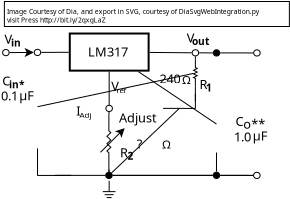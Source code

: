 <?xml version="1.0" encoding="UTF-8"?>
<dia:diagram xmlns:dia="http://www.lysator.liu.se/~alla/dia/">
  <dia:layer name="Schema" visible="true" active="true">
    <dia:object type="Standard - Ellipse" version="0" id="O0">
      <dia:attribute name="obj_pos">
        <dia:point val="21.139,5.285"/>
      </dia:attribute>
      <dia:attribute name="obj_bb">
        <dia:rectangle val="21.114,5.26;21.489,5.623"/>
      </dia:attribute>
      <dia:attribute name="elem_corner">
        <dia:point val="21.139,5.285"/>
      </dia:attribute>
      <dia:attribute name="elem_width">
        <dia:real val="0.325"/>
      </dia:attribute>
      <dia:attribute name="elem_height">
        <dia:real val="0.312"/>
      </dia:attribute>
      <dia:attribute name="border_width">
        <dia:real val="0.05"/>
      </dia:attribute>
    </dia:object>
    <dia:object type="Standard - Ellipse" version="0" id="O1">
      <dia:attribute name="obj_pos">
        <dia:point val="22.197,5.288"/>
      </dia:attribute>
      <dia:attribute name="obj_bb">
        <dia:rectangle val="22.172,5.263;22.543,5.628"/>
      </dia:attribute>
      <dia:attribute name="elem_corner">
        <dia:point val="22.197,5.288"/>
      </dia:attribute>
      <dia:attribute name="elem_width">
        <dia:real val="0.321"/>
      </dia:attribute>
      <dia:attribute name="elem_height">
        <dia:real val="0.315"/>
      </dia:attribute>
      <dia:attribute name="border_width">
        <dia:real val="0.05"/>
      </dia:attribute>
      <dia:attribute name="inner_color">
        <dia:color val="#000000"/>
      </dia:attribute>
    </dia:object>
    <dia:object type="Standard - Ellipse" version="0" id="O2">
      <dia:attribute name="obj_pos">
        <dia:point val="24.215,5.291"/>
      </dia:attribute>
      <dia:attribute name="obj_bb">
        <dia:rectangle val="24.19,5.266;24.565,5.628"/>
      </dia:attribute>
      <dia:attribute name="elem_corner">
        <dia:point val="24.215,5.291"/>
      </dia:attribute>
      <dia:attribute name="elem_width">
        <dia:real val="0.325"/>
      </dia:attribute>
      <dia:attribute name="elem_height">
        <dia:real val="0.312"/>
      </dia:attribute>
      <dia:attribute name="border_width">
        <dia:real val="0.05"/>
      </dia:attribute>
    </dia:object>
    <dia:object type="Standard - Line" version="0" id="O3">
      <dia:attribute name="obj_pos">
        <dia:point val="19.012,5.422"/>
      </dia:attribute>
      <dia:attribute name="obj_bb">
        <dia:rectangle val="18.987,5.396;21.139,5.465"/>
      </dia:attribute>
      <dia:attribute name="conn_endpoints">
        <dia:point val="19.012,5.422"/>
        <dia:point val="21.113,5.44"/>
      </dia:attribute>
      <dia:attribute name="numcp">
        <dia:int val="1"/>
      </dia:attribute>
      <dia:attribute name="line_width">
        <dia:real val="0.05"/>
      </dia:attribute>
      <dia:connections>
        <dia:connection handle="0" to="O69" connection="8"/>
        <dia:connection handle="1" to="O0" connection="8"/>
      </dia:connections>
    </dia:object>
    <dia:object type="Standard - Line" version="0" id="O4">
      <dia:attribute name="obj_pos">
        <dia:point val="21.488,5.442"/>
      </dia:attribute>
      <dia:attribute name="obj_bb">
        <dia:rectangle val="21.463,5.417;22.199,5.47"/>
      </dia:attribute>
      <dia:attribute name="conn_endpoints">
        <dia:point val="21.488,5.442"/>
        <dia:point val="22.174,5.445"/>
      </dia:attribute>
      <dia:attribute name="numcp">
        <dia:int val="1"/>
      </dia:attribute>
      <dia:attribute name="line_width">
        <dia:real val="0.05"/>
      </dia:attribute>
      <dia:connections>
        <dia:connection handle="0" to="O0" connection="8"/>
        <dia:connection handle="1" to="O1" connection="8"/>
      </dia:connections>
    </dia:object>
    <dia:object type="Standard - Line" version="0" id="O5">
      <dia:attribute name="obj_pos">
        <dia:point val="22.543,5.446"/>
      </dia:attribute>
      <dia:attribute name="obj_bb">
        <dia:rectangle val="22.518,5.421;24.215,5.472"/>
      </dia:attribute>
      <dia:attribute name="conn_endpoints">
        <dia:point val="22.543,5.446"/>
        <dia:point val="24.189,5.447"/>
      </dia:attribute>
      <dia:attribute name="numcp">
        <dia:int val="1"/>
      </dia:attribute>
      <dia:attribute name="line_width">
        <dia:real val="0.05"/>
      </dia:attribute>
      <dia:connections>
        <dia:connection handle="0" to="O1" connection="8"/>
        <dia:connection handle="1" to="O2" connection="8"/>
      </dia:connections>
    </dia:object>
    <dia:object type="Circuit - Vertical Resistor" version="1" id="O6">
      <dia:attribute name="obj_pos">
        <dia:point val="21.209,5.772"/>
      </dia:attribute>
      <dia:attribute name="obj_bb">
        <dia:rectangle val="21.152,5.772;21.447,7.127"/>
      </dia:attribute>
      <dia:attribute name="meta">
        <dia:composite type="dict"/>
      </dia:attribute>
      <dia:attribute name="elem_corner">
        <dia:point val="21.209,5.772"/>
      </dia:attribute>
      <dia:attribute name="elem_width">
        <dia:real val="0.182"/>
      </dia:attribute>
      <dia:attribute name="elem_height">
        <dia:real val="1.354"/>
      </dia:attribute>
      <dia:attribute name="line_width">
        <dia:real val="0.05"/>
      </dia:attribute>
      <dia:attribute name="line_colour">
        <dia:color val="#000000"/>
      </dia:attribute>
      <dia:attribute name="fill_colour">
        <dia:color val="#ffffff"/>
      </dia:attribute>
      <dia:attribute name="show_background">
        <dia:boolean val="true"/>
      </dia:attribute>
      <dia:attribute name="line_style">
        <dia:enum val="0"/>
        <dia:real val="1"/>
      </dia:attribute>
      <dia:attribute name="flip_horizontal">
        <dia:boolean val="true"/>
      </dia:attribute>
      <dia:attribute name="flip_vertical">
        <dia:boolean val="false"/>
      </dia:attribute>
      <dia:attribute name="subscale">
        <dia:real val="1"/>
      </dia:attribute>
    </dia:object>
    <dia:object type="Standard - Line" version="0" id="O7">
      <dia:attribute name="obj_pos">
        <dia:point val="21.301,5.772"/>
      </dia:attribute>
      <dia:attribute name="obj_bb">
        <dia:rectangle val="21.276,5.598;21.326,5.797"/>
      </dia:attribute>
      <dia:attribute name="conn_endpoints">
        <dia:point val="21.301,5.772"/>
        <dia:point val="21.301,5.623"/>
      </dia:attribute>
      <dia:attribute name="numcp">
        <dia:int val="1"/>
      </dia:attribute>
      <dia:attribute name="line_width">
        <dia:real val="0.05"/>
      </dia:attribute>
      <dia:connections>
        <dia:connection handle="0" to="O6" connection="2"/>
        <dia:connection handle="1" to="O0" connection="8"/>
      </dia:connections>
    </dia:object>
    <dia:object type="Standard - Ellipse" version="0" id="O8">
      <dia:attribute name="obj_pos">
        <dia:point val="16.826,8.065"/>
      </dia:attribute>
      <dia:attribute name="obj_bb">
        <dia:rectangle val="16.801,8.04;17.176,8.402"/>
      </dia:attribute>
      <dia:attribute name="elem_corner">
        <dia:point val="16.826,8.065"/>
      </dia:attribute>
      <dia:attribute name="elem_width">
        <dia:real val="0.325"/>
      </dia:attribute>
      <dia:attribute name="elem_height">
        <dia:real val="0.312"/>
      </dia:attribute>
      <dia:attribute name="border_width">
        <dia:real val="0.05"/>
      </dia:attribute>
    </dia:object>
    <dia:object type="Standard - Ellipse" version="0" id="O9">
      <dia:attribute name="obj_pos">
        <dia:point val="13.242,5.265"/>
      </dia:attribute>
      <dia:attribute name="obj_bb">
        <dia:rectangle val="13.217,5.24;13.592,5.602"/>
      </dia:attribute>
      <dia:attribute name="elem_corner">
        <dia:point val="13.242,5.265"/>
      </dia:attribute>
      <dia:attribute name="elem_width">
        <dia:real val="0.325"/>
      </dia:attribute>
      <dia:attribute name="elem_height">
        <dia:real val="0.312"/>
      </dia:attribute>
      <dia:attribute name="border_width">
        <dia:real val="0.05"/>
      </dia:attribute>
    </dia:object>
    <dia:object type="Standard - Ellipse" version="0" id="O10">
      <dia:attribute name="obj_pos">
        <dia:point val="11.661,5.274"/>
      </dia:attribute>
      <dia:attribute name="obj_bb">
        <dia:rectangle val="11.636,5.249;12.011,5.611"/>
      </dia:attribute>
      <dia:attribute name="elem_corner">
        <dia:point val="11.661,5.274"/>
      </dia:attribute>
      <dia:attribute name="elem_width">
        <dia:real val="0.325"/>
      </dia:attribute>
      <dia:attribute name="elem_height">
        <dia:real val="0.312"/>
      </dia:attribute>
      <dia:attribute name="border_width">
        <dia:real val="0.05"/>
      </dia:attribute>
    </dia:object>
    <dia:object type="Circuit2 - Vertical Polarized Capacitor" version="1" id="O11">
      <dia:attribute name="obj_pos">
        <dia:point val="12.983,6.71"/>
      </dia:attribute>
      <dia:attribute name="obj_bb">
        <dia:rectangle val="12.96,6.71;14.045,8.135"/>
      </dia:attribute>
      <dia:attribute name="meta">
        <dia:composite type="dict"/>
      </dia:attribute>
      <dia:attribute name="elem_corner">
        <dia:point val="12.983,6.71"/>
      </dia:attribute>
      <dia:attribute name="elem_width">
        <dia:real val="1.062"/>
      </dia:attribute>
      <dia:attribute name="elem_height">
        <dia:real val="1.425"/>
      </dia:attribute>
      <dia:attribute name="line_width">
        <dia:real val="0.05"/>
      </dia:attribute>
      <dia:attribute name="line_colour">
        <dia:color val="#000000"/>
      </dia:attribute>
      <dia:attribute name="fill_colour">
        <dia:color val="#ffffff"/>
      </dia:attribute>
      <dia:attribute name="show_background">
        <dia:boolean val="true"/>
      </dia:attribute>
      <dia:attribute name="line_style">
        <dia:enum val="0"/>
        <dia:real val="1"/>
      </dia:attribute>
      <dia:attribute name="flip_horizontal">
        <dia:boolean val="false"/>
      </dia:attribute>
      <dia:attribute name="flip_vertical">
        <dia:boolean val="false"/>
      </dia:attribute>
      <dia:attribute name="subscale">
        <dia:real val="1"/>
      </dia:attribute>
    </dia:object>
    <dia:object type="Standard - Ellipse" version="0" id="O12">
      <dia:attribute name="obj_pos">
        <dia:point val="22.194,11.409"/>
      </dia:attribute>
      <dia:attribute name="obj_bb">
        <dia:rectangle val="22.169,11.384;22.54,11.749"/>
      </dia:attribute>
      <dia:attribute name="elem_corner">
        <dia:point val="22.194,11.409"/>
      </dia:attribute>
      <dia:attribute name="elem_width">
        <dia:real val="0.321"/>
      </dia:attribute>
      <dia:attribute name="elem_height">
        <dia:real val="0.315"/>
      </dia:attribute>
      <dia:attribute name="border_width">
        <dia:real val="0.05"/>
      </dia:attribute>
      <dia:attribute name="inner_color">
        <dia:color val="#000000"/>
      </dia:attribute>
    </dia:object>
    <dia:object type="Standard - Ellipse" version="0" id="O13">
      <dia:attribute name="obj_pos">
        <dia:point val="24.211,11.415"/>
      </dia:attribute>
      <dia:attribute name="obj_bb">
        <dia:rectangle val="24.186,11.39;24.561,11.752"/>
      </dia:attribute>
      <dia:attribute name="elem_corner">
        <dia:point val="24.211,11.415"/>
      </dia:attribute>
      <dia:attribute name="elem_width">
        <dia:real val="0.325"/>
      </dia:attribute>
      <dia:attribute name="elem_height">
        <dia:real val="0.312"/>
      </dia:attribute>
      <dia:attribute name="border_width">
        <dia:real val="0.05"/>
      </dia:attribute>
    </dia:object>
    <dia:object type="Standard - Ellipse" version="0" id="O14">
      <dia:attribute name="obj_pos">
        <dia:point val="16.818,11.412"/>
      </dia:attribute>
      <dia:attribute name="obj_bb">
        <dia:rectangle val="16.793,11.387;17.164,11.752"/>
      </dia:attribute>
      <dia:attribute name="elem_corner">
        <dia:point val="16.818,11.412"/>
      </dia:attribute>
      <dia:attribute name="elem_width">
        <dia:real val="0.321"/>
      </dia:attribute>
      <dia:attribute name="elem_height">
        <dia:real val="0.315"/>
      </dia:attribute>
      <dia:attribute name="border_width">
        <dia:real val="0.05"/>
      </dia:attribute>
      <dia:attribute name="inner_color">
        <dia:color val="#000000"/>
      </dia:attribute>
    </dia:object>
    <dia:group>
      <dia:object type="Circuit - Vertical Resistor" version="1" id="O15">
        <dia:attribute name="obj_pos">
          <dia:point val="16.878,8.517"/>
        </dia:attribute>
        <dia:attribute name="obj_bb">
          <dia:rectangle val="16.842,8.517;17.108,11.267"/>
        </dia:attribute>
        <dia:attribute name="meta">
          <dia:composite type="dict"/>
        </dia:attribute>
        <dia:attribute name="elem_corner">
          <dia:point val="16.878,8.517"/>
        </dia:attribute>
        <dia:attribute name="elem_width">
          <dia:real val="0.193"/>
        </dia:attribute>
        <dia:attribute name="elem_height">
          <dia:real val="2.75"/>
        </dia:attribute>
        <dia:attribute name="line_width">
          <dia:real val="0.05"/>
        </dia:attribute>
        <dia:attribute name="line_colour">
          <dia:color val="#000000"/>
        </dia:attribute>
        <dia:attribute name="fill_colour">
          <dia:color val="#ffffff"/>
        </dia:attribute>
        <dia:attribute name="show_background">
          <dia:boolean val="true"/>
        </dia:attribute>
        <dia:attribute name="line_style">
          <dia:enum val="0"/>
          <dia:real val="1"/>
        </dia:attribute>
        <dia:attribute name="flip_horizontal">
          <dia:boolean val="true"/>
        </dia:attribute>
        <dia:attribute name="flip_vertical">
          <dia:boolean val="false"/>
        </dia:attribute>
        <dia:attribute name="subscale">
          <dia:real val="1"/>
        </dia:attribute>
      </dia:object>
      <dia:object type="Standard - Line" version="0" id="O16">
        <dia:attribute name="obj_pos">
          <dia:point val="16.554,10.416"/>
        </dia:attribute>
        <dia:attribute name="obj_bb">
          <dia:rectangle val="16.518,9.166;17.804,10.452"/>
        </dia:attribute>
        <dia:attribute name="conn_endpoints">
          <dia:point val="16.554,10.416"/>
          <dia:point val="17.765,9.206"/>
        </dia:attribute>
        <dia:attribute name="numcp">
          <dia:int val="1"/>
        </dia:attribute>
        <dia:attribute name="line_width">
          <dia:real val="0.05"/>
        </dia:attribute>
        <dia:attribute name="end_arrow">
          <dia:enum val="22"/>
        </dia:attribute>
        <dia:attribute name="end_arrow_length">
          <dia:real val="0.35"/>
        </dia:attribute>
        <dia:attribute name="end_arrow_width">
          <dia:real val="0.35"/>
        </dia:attribute>
      </dia:object>
    </dia:group>
    <dia:object type="Standard - Line" version="0" id="O17">
      <dia:attribute name="obj_pos">
        <dia:point val="16.989,8.377"/>
      </dia:attribute>
      <dia:attribute name="obj_bb">
        <dia:rectangle val="16.947,8.35;17.016,8.545"/>
      </dia:attribute>
      <dia:attribute name="conn_endpoints">
        <dia:point val="16.989,8.377"/>
        <dia:point val="16.974,8.517"/>
      </dia:attribute>
      <dia:attribute name="numcp">
        <dia:int val="1"/>
      </dia:attribute>
      <dia:attribute name="line_width">
        <dia:real val="0.05"/>
      </dia:attribute>
      <dia:connections>
        <dia:connection handle="0" to="O8" connection="6"/>
        <dia:connection handle="1" to="O15" connection="0"/>
      </dia:connections>
    </dia:object>
    <dia:object type="Standard - Line" version="0" id="O18">
      <dia:attribute name="obj_pos">
        <dia:point val="16.99,6.381"/>
      </dia:attribute>
      <dia:attribute name="obj_bb">
        <dia:rectangle val="16.964,6.356;17.015,8.09"/>
      </dia:attribute>
      <dia:attribute name="conn_endpoints">
        <dia:point val="16.99,6.381"/>
        <dia:point val="16.989,8.065"/>
      </dia:attribute>
      <dia:attribute name="numcp">
        <dia:int val="1"/>
      </dia:attribute>
      <dia:attribute name="line_width">
        <dia:real val="0.05"/>
      </dia:attribute>
      <dia:connections>
        <dia:connection handle="0" to="O69" connection="8"/>
        <dia:connection handle="1" to="O8" connection="1"/>
      </dia:connections>
    </dia:object>
    <dia:object type="Circuit2 - Vertical Polarized Capacitor" version="1" id="O19">
      <dia:attribute name="obj_pos">
        <dia:point val="21.932,9.002"/>
      </dia:attribute>
      <dia:attribute name="obj_bb">
        <dia:rectangle val="21.909,9.002;22.994,10.427"/>
      </dia:attribute>
      <dia:attribute name="meta">
        <dia:composite type="dict"/>
      </dia:attribute>
      <dia:attribute name="elem_corner">
        <dia:point val="21.932,9.002"/>
      </dia:attribute>
      <dia:attribute name="elem_width">
        <dia:real val="1.062"/>
      </dia:attribute>
      <dia:attribute name="elem_height">
        <dia:real val="1.425"/>
      </dia:attribute>
      <dia:attribute name="line_width">
        <dia:real val="0.05"/>
      </dia:attribute>
      <dia:attribute name="line_colour">
        <dia:color val="#000000"/>
      </dia:attribute>
      <dia:attribute name="fill_colour">
        <dia:color val="#ffffff"/>
      </dia:attribute>
      <dia:attribute name="show_background">
        <dia:boolean val="true"/>
      </dia:attribute>
      <dia:attribute name="line_style">
        <dia:enum val="0"/>
        <dia:real val="1"/>
      </dia:attribute>
      <dia:attribute name="flip_horizontal">
        <dia:boolean val="false"/>
      </dia:attribute>
      <dia:attribute name="flip_vertical">
        <dia:boolean val="false"/>
      </dia:attribute>
      <dia:attribute name="subscale">
        <dia:real val="1"/>
      </dia:attribute>
    </dia:object>
    <dia:object type="Standard - Line" version="0" id="O20">
      <dia:attribute name="obj_pos">
        <dia:point val="22.357,5.621"/>
      </dia:attribute>
      <dia:attribute name="obj_bb">
        <dia:rectangle val="22.332,5.596;22.382,9.029"/>
      </dia:attribute>
      <dia:attribute name="conn_endpoints">
        <dia:point val="22.357,5.621"/>
        <dia:point val="22.357,9.004"/>
      </dia:attribute>
      <dia:attribute name="numcp">
        <dia:int val="1"/>
      </dia:attribute>
      <dia:attribute name="line_width">
        <dia:real val="0.05"/>
      </dia:attribute>
      <dia:connections>
        <dia:connection handle="0" to="O1" connection="8"/>
        <dia:connection handle="1" to="O19" connection="2"/>
      </dia:connections>
    </dia:object>
    <dia:object type="Standard - Line" version="0" id="O21">
      <dia:attribute name="obj_pos">
        <dia:point val="22.356,10.425"/>
      </dia:attribute>
      <dia:attribute name="obj_bb">
        <dia:rectangle val="22.33,10.4;22.381,11.41"/>
      </dia:attribute>
      <dia:attribute name="conn_endpoints">
        <dia:point val="22.356,10.425"/>
        <dia:point val="22.355,11.385"/>
      </dia:attribute>
      <dia:attribute name="numcp">
        <dia:int val="1"/>
      </dia:attribute>
      <dia:attribute name="line_width">
        <dia:real val="0.05"/>
      </dia:attribute>
      <dia:connections>
        <dia:connection handle="0" to="O19" connection="2"/>
        <dia:connection handle="1" to="O12" connection="8"/>
      </dia:connections>
    </dia:object>
    <dia:object type="Standard - Line" version="0" id="O22">
      <dia:attribute name="obj_pos">
        <dia:point val="24.185,11.57"/>
      </dia:attribute>
      <dia:attribute name="obj_bb">
        <dia:rectangle val="22.515,11.542;24.21,11.595"/>
      </dia:attribute>
      <dia:attribute name="conn_endpoints">
        <dia:point val="24.185,11.57"/>
        <dia:point val="22.541,11.567"/>
      </dia:attribute>
      <dia:attribute name="numcp">
        <dia:int val="1"/>
      </dia:attribute>
      <dia:attribute name="line_width">
        <dia:real val="0.05"/>
      </dia:attribute>
      <dia:connections>
        <dia:connection handle="0" to="O13" connection="8"/>
        <dia:connection handle="1" to="O12" connection="8"/>
      </dia:connections>
    </dia:object>
    <dia:object type="Standard - Line" version="0" id="O23">
      <dia:attribute name="obj_pos">
        <dia:point val="17.164,11.569"/>
      </dia:attribute>
      <dia:attribute name="obj_bb">
        <dia:rectangle val="17.139,11.542;22.195,11.594"/>
      </dia:attribute>
      <dia:attribute name="conn_endpoints">
        <dia:point val="17.164,11.569"/>
        <dia:point val="22.17,11.567"/>
      </dia:attribute>
      <dia:attribute name="numcp">
        <dia:int val="1"/>
      </dia:attribute>
      <dia:attribute name="line_width">
        <dia:real val="0.05"/>
      </dia:attribute>
      <dia:connections>
        <dia:connection handle="0" to="O14" connection="8"/>
        <dia:connection handle="1" to="O12" connection="8"/>
      </dia:connections>
    </dia:object>
    <dia:object type="Standard - Line" version="0" id="O24">
      <dia:attribute name="obj_pos">
        <dia:point val="13.405,5.577"/>
      </dia:attribute>
      <dia:attribute name="obj_bb">
        <dia:rectangle val="13.38,5.552;13.431,6.735"/>
      </dia:attribute>
      <dia:attribute name="conn_endpoints">
        <dia:point val="13.405,5.577"/>
        <dia:point val="13.406,6.71"/>
      </dia:attribute>
      <dia:attribute name="numcp">
        <dia:int val="1"/>
      </dia:attribute>
      <dia:attribute name="line_width">
        <dia:real val="0.05"/>
      </dia:attribute>
      <dia:connections>
        <dia:connection handle="0" to="O9" connection="6"/>
        <dia:connection handle="1" to="O11" connection="2"/>
      </dia:connections>
    </dia:object>
    <dia:object type="Standard - Line" version="0" id="O25">
      <dia:attribute name="obj_pos">
        <dia:point val="12.01,5.429"/>
      </dia:attribute>
      <dia:attribute name="obj_bb">
        <dia:rectangle val="11.985,5.397;13.243,5.454"/>
      </dia:attribute>
      <dia:attribute name="conn_endpoints">
        <dia:point val="12.01,5.429"/>
        <dia:point val="13.218,5.422"/>
      </dia:attribute>
      <dia:attribute name="numcp">
        <dia:int val="1"/>
      </dia:attribute>
      <dia:attribute name="line_width">
        <dia:real val="0.05"/>
      </dia:attribute>
      <dia:connections>
        <dia:connection handle="0" to="O10" connection="8"/>
        <dia:connection handle="1" to="O9" connection="8"/>
      </dia:connections>
    </dia:object>
    <dia:object type="Standard - Line" version="0" id="O26">
      <dia:attribute name="obj_pos">
        <dia:point val="13.592,5.42"/>
      </dia:attribute>
      <dia:attribute name="obj_bb">
        <dia:rectangle val="13.567,5.388;14.997,5.445"/>
      </dia:attribute>
      <dia:attribute name="conn_endpoints">
        <dia:point val="13.592,5.42"/>
        <dia:point val="14.972,5.414"/>
      </dia:attribute>
      <dia:attribute name="numcp">
        <dia:int val="1"/>
      </dia:attribute>
      <dia:attribute name="line_width">
        <dia:real val="0.05"/>
      </dia:attribute>
      <dia:connections>
        <dia:connection handle="0" to="O9" connection="8"/>
        <dia:connection handle="1" to="O69" connection="8"/>
      </dia:connections>
    </dia:object>
    <dia:object type="Standard - Line" version="0" id="O27">
      <dia:attribute name="obj_pos">
        <dia:point val="16.5,7.737"/>
      </dia:attribute>
      <dia:attribute name="obj_bb">
        <dia:rectangle val="16.267,7.712;16.729,9.384"/>
      </dia:attribute>
      <dia:attribute name="conn_endpoints">
        <dia:point val="16.5,7.737"/>
        <dia:point val="16.498,9.328"/>
      </dia:attribute>
      <dia:attribute name="numcp">
        <dia:int val="1"/>
      </dia:attribute>
      <dia:attribute name="line_width">
        <dia:real val="0.05"/>
      </dia:attribute>
      <dia:attribute name="end_arrow">
        <dia:enum val="22"/>
      </dia:attribute>
      <dia:attribute name="end_arrow_length">
        <dia:real val="0.35"/>
      </dia:attribute>
      <dia:attribute name="end_arrow_width">
        <dia:real val="0.35"/>
      </dia:attribute>
    </dia:object>
    <dia:object type="Standard - Text" version="1" id="O28">
      <dia:attribute name="obj_pos">
        <dia:point val="14.907,8.154"/>
      </dia:attribute>
      <dia:attribute name="obj_bb">
        <dia:rectangle val="14.907,7.559;14.907,8.307"/>
      </dia:attribute>
      <dia:attribute name="text">
        <dia:composite type="text">
          <dia:attribute name="string">
            <dia:string>##</dia:string>
          </dia:attribute>
          <dia:attribute name="font">
            <dia:font family="sans" style="0" name="Helvetica"/>
          </dia:attribute>
          <dia:attribute name="height">
            <dia:real val="0.8"/>
          </dia:attribute>
          <dia:attribute name="pos">
            <dia:point val="14.907,8.154"/>
          </dia:attribute>
          <dia:attribute name="color">
            <dia:color val="#000000"/>
          </dia:attribute>
          <dia:attribute name="alignment">
            <dia:enum val="0"/>
          </dia:attribute>
        </dia:composite>
      </dia:attribute>
      <dia:attribute name="valign">
        <dia:enum val="3"/>
      </dia:attribute>
    </dia:object>
    <dia:object type="Standard - Text" version="1" id="O29">
      <dia:attribute name="obj_pos">
        <dia:point val="17.475,8.925"/>
      </dia:attribute>
      <dia:attribute name="obj_bb">
        <dia:rectangle val="17.475,8.445;18.995,9.085"/>
      </dia:attribute>
      <dia:attribute name="text">
        <dia:composite type="text">
          <dia:attribute name="string">
            <dia:string>#Adjust#</dia:string>
          </dia:attribute>
          <dia:attribute name="font">
            <dia:font family="Gillius ADF Cd" style="0" name="Courier"/>
          </dia:attribute>
          <dia:attribute name="height">
            <dia:real val="0.797"/>
          </dia:attribute>
          <dia:attribute name="pos">
            <dia:point val="17.475,8.925"/>
          </dia:attribute>
          <dia:attribute name="color">
            <dia:color val="#000000"/>
          </dia:attribute>
          <dia:attribute name="alignment">
            <dia:enum val="0"/>
          </dia:attribute>
        </dia:composite>
      </dia:attribute>
      <dia:attribute name="valign">
        <dia:enum val="3"/>
      </dia:attribute>
    </dia:object>
    <dia:object type="Standard - Text" version="1" id="O30">
      <dia:attribute name="obj_pos">
        <dia:point val="17.55,11.986"/>
      </dia:attribute>
      <dia:attribute name="obj_bb">
        <dia:rectangle val="17.55,11.391;17.55,12.139"/>
      </dia:attribute>
      <dia:attribute name="text">
        <dia:composite type="text">
          <dia:attribute name="string">
            <dia:string>##</dia:string>
          </dia:attribute>
          <dia:attribute name="font">
            <dia:font family="sans" style="0" name="Helvetica"/>
          </dia:attribute>
          <dia:attribute name="height">
            <dia:real val="0.8"/>
          </dia:attribute>
          <dia:attribute name="pos">
            <dia:point val="17.55,11.986"/>
          </dia:attribute>
          <dia:attribute name="color">
            <dia:color val="#000000"/>
          </dia:attribute>
          <dia:attribute name="alignment">
            <dia:enum val="0"/>
          </dia:attribute>
        </dia:composite>
      </dia:attribute>
      <dia:attribute name="valign">
        <dia:enum val="3"/>
      </dia:attribute>
    </dia:object>
    <dia:group>
      <dia:object type="Standard - Text" version="1" id="O31">
        <dia:attribute name="obj_pos">
          <dia:point val="17.537,10.667"/>
        </dia:attribute>
        <dia:attribute name="obj_bb">
          <dia:rectangle val="17.537,10.187;17.849,10.827"/>
        </dia:attribute>
        <dia:attribute name="text">
          <dia:composite type="text">
            <dia:attribute name="string">
              <dia:string>#R#</dia:string>
            </dia:attribute>
            <dia:attribute name="font">
              <dia:font family="Gillius ADF Cd" style="0" name="Courier"/>
            </dia:attribute>
            <dia:attribute name="height">
              <dia:real val="0.8"/>
            </dia:attribute>
            <dia:attribute name="pos">
              <dia:point val="17.537,10.667"/>
            </dia:attribute>
            <dia:attribute name="color">
              <dia:color val="#000000"/>
            </dia:attribute>
            <dia:attribute name="alignment">
              <dia:enum val="0"/>
            </dia:attribute>
          </dia:composite>
        </dia:attribute>
        <dia:attribute name="valign">
          <dia:enum val="3"/>
        </dia:attribute>
      </dia:object>
      <dia:object type="Standard - Text" version="1" id="O32">
        <dia:attribute name="obj_pos">
          <dia:point val="17.905,10.789"/>
        </dia:attribute>
        <dia:attribute name="obj_bb">
          <dia:rectangle val="17.905,10.406;18.15,10.916"/>
        </dia:attribute>
        <dia:attribute name="text">
          <dia:composite type="text">
            <dia:attribute name="string">
              <dia:string>#2#</dia:string>
            </dia:attribute>
            <dia:attribute name="font">
              <dia:font family="Gillius ADF Cd" style="80" name="Courier"/>
            </dia:attribute>
            <dia:attribute name="height">
              <dia:real val="0.635"/>
            </dia:attribute>
            <dia:attribute name="pos">
              <dia:point val="17.905,10.789"/>
            </dia:attribute>
            <dia:attribute name="color">
              <dia:color val="#000000"/>
            </dia:attribute>
            <dia:attribute name="alignment">
              <dia:enum val="0"/>
            </dia:attribute>
          </dia:composite>
        </dia:attribute>
        <dia:attribute name="valign">
          <dia:enum val="3"/>
        </dia:attribute>
      </dia:object>
    </dia:group>
    <dia:object type="Standard - Text" version="1" id="O33">
      <dia:attribute name="obj_pos">
        <dia:point val="12.449,7.962"/>
      </dia:attribute>
      <dia:attribute name="obj_bb">
        <dia:rectangle val="12.449,7.367;12.449,8.115"/>
      </dia:attribute>
      <dia:attribute name="text">
        <dia:composite type="text">
          <dia:attribute name="string">
            <dia:string>##</dia:string>
          </dia:attribute>
          <dia:attribute name="font">
            <dia:font family="sans" style="0" name="Helvetica"/>
          </dia:attribute>
          <dia:attribute name="height">
            <dia:real val="0.8"/>
          </dia:attribute>
          <dia:attribute name="pos">
            <dia:point val="12.449,7.962"/>
          </dia:attribute>
          <dia:attribute name="color">
            <dia:color val="#000000"/>
          </dia:attribute>
          <dia:attribute name="alignment">
            <dia:enum val="0"/>
          </dia:attribute>
        </dia:composite>
      </dia:attribute>
      <dia:attribute name="valign">
        <dia:enum val="3"/>
      </dia:attribute>
    </dia:object>
    <dia:object type="Standard - Text" version="1" id="O34">
      <dia:attribute name="obj_pos">
        <dia:point val="11.704,7.593"/>
      </dia:attribute>
      <dia:attribute name="obj_bb">
        <dia:rectangle val="11.704,6.998;11.704,7.746"/>
      </dia:attribute>
      <dia:attribute name="text">
        <dia:composite type="text">
          <dia:attribute name="string">
            <dia:string>##</dia:string>
          </dia:attribute>
          <dia:attribute name="font">
            <dia:font family="sans" style="0" name="Helvetica"/>
          </dia:attribute>
          <dia:attribute name="height">
            <dia:real val="0.8"/>
          </dia:attribute>
          <dia:attribute name="pos">
            <dia:point val="11.704,7.593"/>
          </dia:attribute>
          <dia:attribute name="color">
            <dia:color val="#000000"/>
          </dia:attribute>
          <dia:attribute name="alignment">
            <dia:enum val="0"/>
          </dia:attribute>
        </dia:composite>
      </dia:attribute>
      <dia:attribute name="valign">
        <dia:enum val="3"/>
      </dia:attribute>
    </dia:object>
    <dia:object type="Standard - Text" version="1" id="O35">
      <dia:attribute name="obj_pos">
        <dia:point val="11.581,7.825"/>
      </dia:attribute>
      <dia:attribute name="obj_bb">
        <dia:rectangle val="11.581,7.23;12.459,7.977"/>
      </dia:attribute>
      <dia:attribute name="text">
        <dia:composite type="text">
          <dia:attribute name="string">
            <dia:string>#0.1#</dia:string>
          </dia:attribute>
          <dia:attribute name="font">
            <dia:font family="Droid Sans" style="0" name="Courier"/>
          </dia:attribute>
          <dia:attribute name="height">
            <dia:real val="0.8"/>
          </dia:attribute>
          <dia:attribute name="pos">
            <dia:point val="11.581,7.825"/>
          </dia:attribute>
          <dia:attribute name="color">
            <dia:color val="#000000"/>
          </dia:attribute>
          <dia:attribute name="alignment">
            <dia:enum val="0"/>
          </dia:attribute>
        </dia:composite>
      </dia:attribute>
      <dia:attribute name="valign">
        <dia:enum val="3"/>
      </dia:attribute>
    </dia:object>
    <dia:object type="Standard - Text" version="1" id="O36">
      <dia:attribute name="obj_pos">
        <dia:point val="9.202,11.086"/>
      </dia:attribute>
      <dia:attribute name="obj_bb">
        <dia:rectangle val="9.202,10.491;9.202,11.238"/>
      </dia:attribute>
      <dia:attribute name="text">
        <dia:composite type="text">
          <dia:attribute name="string">
            <dia:string>##</dia:string>
          </dia:attribute>
          <dia:attribute name="font">
            <dia:font family="sans" style="0" name="Helvetica"/>
          </dia:attribute>
          <dia:attribute name="height">
            <dia:real val="0.8"/>
          </dia:attribute>
          <dia:attribute name="pos">
            <dia:point val="9.202,11.086"/>
          </dia:attribute>
          <dia:attribute name="color">
            <dia:color val="#000000"/>
          </dia:attribute>
          <dia:attribute name="alignment">
            <dia:enum val="0"/>
          </dia:attribute>
        </dia:composite>
      </dia:attribute>
      <dia:attribute name="valign">
        <dia:enum val="3"/>
      </dia:attribute>
    </dia:object>
    <dia:object type="Standard - Text" version="1" id="O37">
      <dia:attribute name="obj_pos">
        <dia:point val="12.494,7.811"/>
      </dia:attribute>
      <dia:attribute name="obj_bb">
        <dia:rectangle val="12.494,7.331;13.059,7.971"/>
      </dia:attribute>
      <dia:attribute name="text">
        <dia:composite type="text">
          <dia:attribute name="string">
            <dia:string>#µF#</dia:string>
          </dia:attribute>
          <dia:attribute name="font">
            <dia:font family="Gillius ADF Cd" style="0" name="Courier"/>
          </dia:attribute>
          <dia:attribute name="height">
            <dia:real val="0.8"/>
          </dia:attribute>
          <dia:attribute name="pos">
            <dia:point val="12.494,7.811"/>
          </dia:attribute>
          <dia:attribute name="color">
            <dia:color val="#000000"/>
          </dia:attribute>
          <dia:attribute name="alignment">
            <dia:enum val="0"/>
          </dia:attribute>
        </dia:composite>
      </dia:attribute>
      <dia:attribute name="valign">
        <dia:enum val="3"/>
      </dia:attribute>
    </dia:object>
    <dia:object type="Standard - Text" version="1" id="O38">
      <dia:attribute name="obj_pos">
        <dia:point val="24.168,9.82"/>
      </dia:attribute>
      <dia:attribute name="obj_bb">
        <dia:rectangle val="24.168,9.34;24.733,9.98"/>
      </dia:attribute>
      <dia:attribute name="text">
        <dia:composite type="text">
          <dia:attribute name="string">
            <dia:string>#µF#</dia:string>
          </dia:attribute>
          <dia:attribute name="font">
            <dia:font family="Gillius ADF Cd" style="0" name="Courier"/>
          </dia:attribute>
          <dia:attribute name="height">
            <dia:real val="0.8"/>
          </dia:attribute>
          <dia:attribute name="pos">
            <dia:point val="24.168,9.82"/>
          </dia:attribute>
          <dia:attribute name="color">
            <dia:color val="#000000"/>
          </dia:attribute>
          <dia:attribute name="alignment">
            <dia:enum val="0"/>
          </dia:attribute>
        </dia:composite>
      </dia:attribute>
      <dia:attribute name="valign">
        <dia:enum val="3"/>
      </dia:attribute>
    </dia:object>
    <dia:object type="Standard - Text" version="1" id="O39">
      <dia:attribute name="obj_pos">
        <dia:point val="23.228,9.88"/>
      </dia:attribute>
      <dia:attribute name="obj_bb">
        <dia:rectangle val="23.228,9.285;24.105,10.033"/>
      </dia:attribute>
      <dia:attribute name="text">
        <dia:composite type="text">
          <dia:attribute name="string">
            <dia:string>#1.0#</dia:string>
          </dia:attribute>
          <dia:attribute name="font">
            <dia:font family="Droid Sans" style="0" name="Courier"/>
          </dia:attribute>
          <dia:attribute name="height">
            <dia:real val="0.8"/>
          </dia:attribute>
          <dia:attribute name="pos">
            <dia:point val="23.228,9.88"/>
          </dia:attribute>
          <dia:attribute name="color">
            <dia:color val="#000000"/>
          </dia:attribute>
          <dia:attribute name="alignment">
            <dia:enum val="0"/>
          </dia:attribute>
        </dia:composite>
      </dia:attribute>
      <dia:attribute name="valign">
        <dia:enum val="3"/>
      </dia:attribute>
    </dia:object>
    <dia:group>
      <dia:object type="Standard - Text" version="1" id="O40">
        <dia:attribute name="obj_pos">
          <dia:point val="23.305,9.104"/>
        </dia:attribute>
        <dia:attribute name="obj_bb">
          <dia:rectangle val="23.305,8.624;23.638,9.264"/>
        </dia:attribute>
        <dia:attribute name="text">
          <dia:composite type="text">
            <dia:attribute name="string">
              <dia:string>#C#</dia:string>
            </dia:attribute>
            <dia:attribute name="font">
              <dia:font family="Gillius ADF Cd" style="0" name="Courier"/>
            </dia:attribute>
            <dia:attribute name="height">
              <dia:real val="0.8"/>
            </dia:attribute>
            <dia:attribute name="pos">
              <dia:point val="23.305,9.104"/>
            </dia:attribute>
            <dia:attribute name="color">
              <dia:color val="#000000"/>
            </dia:attribute>
            <dia:attribute name="alignment">
              <dia:enum val="0"/>
            </dia:attribute>
          </dia:composite>
        </dia:attribute>
        <dia:attribute name="valign">
          <dia:enum val="3"/>
        </dia:attribute>
      </dia:object>
      <dia:object type="Standard - Text" version="1" id="O41">
        <dia:attribute name="obj_pos">
          <dia:point val="23.699,9.236"/>
        </dia:attribute>
        <dia:attribute name="obj_bb">
          <dia:rectangle val="23.699,8.756;24.569,9.396"/>
        </dia:attribute>
        <dia:attribute name="text">
          <dia:composite type="text">
            <dia:attribute name="string">
              <dia:string>#o**#</dia:string>
            </dia:attribute>
            <dia:attribute name="font">
              <dia:font family="Gillius ADF Cd" style="0" name="Courier"/>
            </dia:attribute>
            <dia:attribute name="height">
              <dia:real val="0.8"/>
            </dia:attribute>
            <dia:attribute name="pos">
              <dia:point val="23.699,9.236"/>
            </dia:attribute>
            <dia:attribute name="color">
              <dia:color val="#000000"/>
            </dia:attribute>
            <dia:attribute name="alignment">
              <dia:enum val="0"/>
            </dia:attribute>
          </dia:composite>
        </dia:attribute>
        <dia:attribute name="valign">
          <dia:enum val="3"/>
        </dia:attribute>
      </dia:object>
    </dia:group>
    <dia:group>
      <dia:object type="Standard - Text" version="1" id="O42">
        <dia:attribute name="obj_pos">
          <dia:point val="11.638,7.075"/>
        </dia:attribute>
        <dia:attribute name="obj_bb">
          <dia:rectangle val="11.638,6.595;11.97,7.235"/>
        </dia:attribute>
        <dia:attribute name="text">
          <dia:composite type="text">
            <dia:attribute name="string">
              <dia:string>#C#</dia:string>
            </dia:attribute>
            <dia:attribute name="font">
              <dia:font family="Gillius ADF Cd" style="0" name="Courier"/>
            </dia:attribute>
            <dia:attribute name="height">
              <dia:real val="0.8"/>
            </dia:attribute>
            <dia:attribute name="pos">
              <dia:point val="11.638,7.075"/>
            </dia:attribute>
            <dia:attribute name="color">
              <dia:color val="#000000"/>
            </dia:attribute>
            <dia:attribute name="alignment">
              <dia:enum val="0"/>
            </dia:attribute>
          </dia:composite>
        </dia:attribute>
        <dia:attribute name="valign">
          <dia:enum val="3"/>
        </dia:attribute>
      </dia:object>
      <dia:object type="Standard - Text" version="1" id="O43">
        <dia:attribute name="obj_pos">
          <dia:point val="11.986,7.206"/>
        </dia:attribute>
        <dia:attribute name="obj_bb">
          <dia:rectangle val="11.986,6.823;12.603,7.333"/>
        </dia:attribute>
        <dia:attribute name="text">
          <dia:composite type="text">
            <dia:attribute name="string">
              <dia:string>#in*#</dia:string>
            </dia:attribute>
            <dia:attribute name="font">
              <dia:font family="Gillius ADF Cd" style="80" name="Courier"/>
            </dia:attribute>
            <dia:attribute name="height">
              <dia:real val="0.635"/>
            </dia:attribute>
            <dia:attribute name="pos">
              <dia:point val="11.986,7.206"/>
            </dia:attribute>
            <dia:attribute name="color">
              <dia:color val="#000000"/>
            </dia:attribute>
            <dia:attribute name="alignment">
              <dia:enum val="0"/>
            </dia:attribute>
          </dia:composite>
        </dia:attribute>
        <dia:attribute name="valign">
          <dia:enum val="3"/>
        </dia:attribute>
      </dia:object>
    </dia:group>
    <dia:object type="Standard - Line" version="0" id="O44">
      <dia:attribute name="obj_pos">
        <dia:point val="16.978,11.267"/>
      </dia:attribute>
      <dia:attribute name="obj_bb">
        <dia:rectangle val="16.953,11.242;17.003,11.424"/>
      </dia:attribute>
      <dia:attribute name="conn_endpoints">
        <dia:point val="16.978,11.267"/>
        <dia:point val="16.978,11.399"/>
      </dia:attribute>
      <dia:attribute name="numcp">
        <dia:int val="1"/>
      </dia:attribute>
      <dia:attribute name="line_width">
        <dia:real val="0.05"/>
      </dia:attribute>
      <dia:connections>
        <dia:connection handle="0" to="O15" connection="2"/>
        <dia:connection handle="1" to="O14" connection="8"/>
      </dia:connections>
    </dia:object>
    <dia:group>
      <dia:object type="Standard - Line" version="0" id="O45">
        <dia:attribute name="obj_pos">
          <dia:point val="16.989,11.839"/>
        </dia:attribute>
        <dia:attribute name="obj_bb">
          <dia:rectangle val="16.963,11.814;17.014,12.406"/>
        </dia:attribute>
        <dia:attribute name="conn_endpoints">
          <dia:point val="16.989,11.839"/>
          <dia:point val="16.988,12.381"/>
        </dia:attribute>
        <dia:attribute name="numcp">
          <dia:int val="1"/>
        </dia:attribute>
        <dia:attribute name="line_width">
          <dia:real val="0.05"/>
        </dia:attribute>
      </dia:object>
      <dia:object type="Standard - Line" version="0" id="O46">
        <dia:attribute name="obj_pos">
          <dia:point val="16.67,12.382"/>
        </dia:attribute>
        <dia:attribute name="obj_bb">
          <dia:rectangle val="16.645,12.354;17.331,12.407"/>
        </dia:attribute>
        <dia:attribute name="conn_endpoints">
          <dia:point val="16.67,12.382"/>
          <dia:point val="17.306,12.38"/>
        </dia:attribute>
        <dia:attribute name="numcp">
          <dia:int val="1"/>
        </dia:attribute>
        <dia:attribute name="line_width">
          <dia:real val="0.05"/>
        </dia:attribute>
      </dia:object>
      <dia:object type="Standard - Line" version="0" id="O47">
        <dia:attribute name="obj_pos">
          <dia:point val="16.764,12.534"/>
        </dia:attribute>
        <dia:attribute name="obj_bb">
          <dia:rectangle val="16.739,12.507;17.237,12.559"/>
        </dia:attribute>
        <dia:attribute name="conn_endpoints">
          <dia:point val="16.764,12.534"/>
          <dia:point val="17.212,12.533"/>
        </dia:attribute>
        <dia:attribute name="numcp">
          <dia:int val="1"/>
        </dia:attribute>
        <dia:attribute name="line_width">
          <dia:real val="0.05"/>
        </dia:attribute>
      </dia:object>
      <dia:object type="Standard - Line" version="0" id="O48">
        <dia:attribute name="obj_pos">
          <dia:point val="16.864,12.68"/>
        </dia:attribute>
        <dia:attribute name="obj_bb">
          <dia:rectangle val="16.839,12.655;17.137,12.705"/>
        </dia:attribute>
        <dia:attribute name="conn_endpoints">
          <dia:point val="16.864,12.68"/>
          <dia:point val="17.112,12.68"/>
        </dia:attribute>
        <dia:attribute name="numcp">
          <dia:int val="1"/>
        </dia:attribute>
        <dia:attribute name="line_width">
          <dia:real val="0.05"/>
        </dia:attribute>
      </dia:object>
      <dia:object type="Standard - Line" version="0" id="O49">
        <dia:attribute name="obj_pos">
          <dia:point val="16.988,12.381"/>
        </dia:attribute>
        <dia:attribute name="obj_bb">
          <dia:rectangle val="16.983,12.428;16.993,12.486"/>
        </dia:attribute>
        <dia:attribute name="conn_endpoints">
          <dia:point val="16.988,12.381"/>
          <dia:point val="16.988,12.533"/>
        </dia:attribute>
        <dia:attribute name="numcp">
          <dia:int val="1"/>
        </dia:attribute>
        <dia:attribute name="line_color">
          <dia:color val="#ffffff"/>
        </dia:attribute>
        <dia:attribute name="line_width">
          <dia:real val="0.01"/>
        </dia:attribute>
        <dia:attribute name="line_style">
          <dia:enum val="4"/>
        </dia:attribute>
        <dia:attribute name="absolute_start_gap">
          <dia:real val="0.1"/>
        </dia:attribute>
        <dia:attribute name="absolute_end_gap">
          <dia:real val="0.1"/>
        </dia:attribute>
        <dia:attribute name="dashlength">
          <dia:real val="0.9"/>
        </dia:attribute>
        <dia:connections>
          <dia:connection handle="0" to="O46" connection="0"/>
          <dia:connection handle="1" to="O47" connection="0"/>
        </dia:connections>
      </dia:object>
      <dia:object type="Standard - Line" version="0" id="O50">
        <dia:attribute name="obj_pos">
          <dia:point val="16.988,12.533"/>
        </dia:attribute>
        <dia:attribute name="obj_bb">
          <dia:rectangle val="16.983,12.575;16.993,12.638"/>
        </dia:attribute>
        <dia:attribute name="conn_endpoints">
          <dia:point val="16.988,12.533"/>
          <dia:point val="16.988,12.68"/>
        </dia:attribute>
        <dia:attribute name="numcp">
          <dia:int val="1"/>
        </dia:attribute>
        <dia:attribute name="line_color">
          <dia:color val="#ffffff"/>
        </dia:attribute>
        <dia:attribute name="line_width">
          <dia:real val="0.01"/>
        </dia:attribute>
        <dia:attribute name="line_style">
          <dia:enum val="4"/>
        </dia:attribute>
        <dia:attribute name="absolute_start_gap">
          <dia:real val="0.1"/>
        </dia:attribute>
        <dia:attribute name="absolute_end_gap">
          <dia:real val="0.1"/>
        </dia:attribute>
        <dia:connections>
          <dia:connection handle="0" to="O47" connection="0"/>
          <dia:connection handle="1" to="O48" connection="0"/>
        </dia:connections>
      </dia:object>
    </dia:group>
    <dia:object type="Standard - Line" version="0" id="O51">
      <dia:attribute name="obj_pos">
        <dia:point val="16.989,12.11"/>
      </dia:attribute>
      <dia:attribute name="obj_bb">
        <dia:rectangle val="16.957,11.727;17.014,12.135"/>
      </dia:attribute>
      <dia:attribute name="conn_endpoints">
        <dia:point val="16.989,12.11"/>
        <dia:point val="16.982,11.752"/>
      </dia:attribute>
      <dia:attribute name="numcp">
        <dia:int val="1"/>
      </dia:attribute>
      <dia:attribute name="line_width">
        <dia:real val="0.05"/>
      </dia:attribute>
      <dia:connections>
        <dia:connection handle="0" to="O45" connection="0"/>
        <dia:connection handle="1" to="O14" connection="8"/>
      </dia:connections>
    </dia:object>
    <dia:group>
      <dia:object type="Standard - Text" version="1" id="O52">
        <dia:attribute name="obj_pos">
          <dia:point val="20.872,4.924"/>
        </dia:attribute>
        <dia:attribute name="obj_bb">
          <dia:rectangle val="20.872,4.444;21.197,5.084"/>
        </dia:attribute>
        <dia:attribute name="text">
          <dia:composite type="text">
            <dia:attribute name="string">
              <dia:string>#V#</dia:string>
            </dia:attribute>
            <dia:attribute name="font">
              <dia:font family="Gillius ADF Cd" style="0" name="Courier"/>
            </dia:attribute>
            <dia:attribute name="height">
              <dia:real val="0.8"/>
            </dia:attribute>
            <dia:attribute name="pos">
              <dia:point val="20.872,4.924"/>
            </dia:attribute>
            <dia:attribute name="color">
              <dia:color val="#000000"/>
            </dia:attribute>
            <dia:attribute name="alignment">
              <dia:enum val="0"/>
            </dia:attribute>
          </dia:composite>
        </dia:attribute>
        <dia:attribute name="valign">
          <dia:enum val="3"/>
        </dia:attribute>
      </dia:object>
      <dia:object type="Standard - Text" version="1" id="O53">
        <dia:attribute name="obj_pos">
          <dia:point val="21.13,5.049"/>
        </dia:attribute>
        <dia:attribute name="obj_bb">
          <dia:rectangle val="21.13,4.666;21.822,5.176"/>
        </dia:attribute>
        <dia:attribute name="text">
          <dia:composite type="text">
            <dia:attribute name="string">
              <dia:string>#out#</dia:string>
            </dia:attribute>
            <dia:attribute name="font">
              <dia:font family="Gillius ADF Cd" style="80" name="Courier"/>
            </dia:attribute>
            <dia:attribute name="height">
              <dia:real val="0.635"/>
            </dia:attribute>
            <dia:attribute name="pos">
              <dia:point val="21.13,5.049"/>
            </dia:attribute>
            <dia:attribute name="color">
              <dia:color val="#000000"/>
            </dia:attribute>
            <dia:attribute name="alignment">
              <dia:enum val="0"/>
            </dia:attribute>
          </dia:composite>
        </dia:attribute>
        <dia:attribute name="valign">
          <dia:enum val="3"/>
        </dia:attribute>
      </dia:object>
    </dia:group>
    <dia:group>
      <dia:object type="Standard - Text" version="1" id="O54">
        <dia:attribute name="obj_pos">
          <dia:point val="11.759,4.988"/>
        </dia:attribute>
        <dia:attribute name="obj_bb">
          <dia:rectangle val="11.759,4.508;12.084,5.148"/>
        </dia:attribute>
        <dia:attribute name="text">
          <dia:composite type="text">
            <dia:attribute name="string">
              <dia:string>#V#</dia:string>
            </dia:attribute>
            <dia:attribute name="font">
              <dia:font family="Gillius ADF Cd" style="0" name="Courier"/>
            </dia:attribute>
            <dia:attribute name="height">
              <dia:real val="0.8"/>
            </dia:attribute>
            <dia:attribute name="pos">
              <dia:point val="11.759,4.988"/>
            </dia:attribute>
            <dia:attribute name="color">
              <dia:color val="#000000"/>
            </dia:attribute>
            <dia:attribute name="alignment">
              <dia:enum val="0"/>
            </dia:attribute>
          </dia:composite>
        </dia:attribute>
        <dia:attribute name="valign">
          <dia:enum val="3"/>
        </dia:attribute>
      </dia:object>
      <dia:object type="Standard - Text" version="1" id="O55">
        <dia:attribute name="obj_pos">
          <dia:point val="12.082,5.127"/>
        </dia:attribute>
        <dia:attribute name="obj_bb">
          <dia:rectangle val="12.082,4.744;12.457,5.254"/>
        </dia:attribute>
        <dia:attribute name="text">
          <dia:composite type="text">
            <dia:attribute name="string">
              <dia:string>#in#</dia:string>
            </dia:attribute>
            <dia:attribute name="font">
              <dia:font family="Gillius ADF Cd" style="80" name="Courier"/>
            </dia:attribute>
            <dia:attribute name="height">
              <dia:real val="0.635"/>
            </dia:attribute>
            <dia:attribute name="pos">
              <dia:point val="12.082,5.127"/>
            </dia:attribute>
            <dia:attribute name="color">
              <dia:color val="#000000"/>
            </dia:attribute>
            <dia:attribute name="alignment">
              <dia:enum val="0"/>
            </dia:attribute>
          </dia:composite>
        </dia:attribute>
        <dia:attribute name="valign">
          <dia:enum val="3"/>
        </dia:attribute>
      </dia:object>
    </dia:group>
    <dia:object type="Standard - Line" version="0" id="O56">
      <dia:attribute name="obj_pos">
        <dia:point val="21.3,7.853"/>
      </dia:attribute>
      <dia:attribute name="obj_bb">
        <dia:rectangle val="21.275,7.102;21.325,7.878"/>
      </dia:attribute>
      <dia:attribute name="conn_endpoints">
        <dia:point val="21.3,7.853"/>
        <dia:point val="21.3,7.127"/>
      </dia:attribute>
      <dia:attribute name="numcp">
        <dia:int val="1"/>
      </dia:attribute>
      <dia:attribute name="line_width">
        <dia:real val="0.05"/>
      </dia:attribute>
      <dia:connections>
        <dia:connection handle="0" to="O61" connection="0"/>
        <dia:connection handle="1" to="O6" connection="2"/>
      </dia:connections>
    </dia:object>
    <dia:group>
      <dia:object type="Standard - Line" version="0" id="O57">
        <dia:attribute name="obj_pos">
          <dia:point val="13.412,11.573"/>
        </dia:attribute>
        <dia:attribute name="obj_bb">
          <dia:rectangle val="13.387,11.543;15.122,11.598"/>
        </dia:attribute>
        <dia:attribute name="conn_endpoints">
          <dia:point val="13.412,11.573"/>
          <dia:point val="15.097,11.568"/>
        </dia:attribute>
        <dia:attribute name="numcp">
          <dia:int val="1"/>
        </dia:attribute>
        <dia:attribute name="line_width">
          <dia:real val="0.05"/>
        </dia:attribute>
      </dia:object>
      <dia:object type="Standard - Line" version="0" id="O58">
        <dia:attribute name="obj_pos">
          <dia:point val="13.407,10.219"/>
        </dia:attribute>
        <dia:attribute name="obj_bb">
          <dia:rectangle val="13.382,10.194;13.432,11.611"/>
        </dia:attribute>
        <dia:attribute name="conn_endpoints">
          <dia:point val="13.407,10.219"/>
          <dia:point val="13.407,11.586"/>
        </dia:attribute>
        <dia:attribute name="numcp">
          <dia:int val="1"/>
        </dia:attribute>
        <dia:attribute name="line_width">
          <dia:real val="0.05"/>
        </dia:attribute>
      </dia:object>
    </dia:group>
    <dia:object type="Standard - Line" version="0" id="O59">
      <dia:attribute name="obj_pos">
        <dia:point val="13.408,8.135"/>
      </dia:attribute>
      <dia:attribute name="obj_bb">
        <dia:rectangle val="13.382,8.11;13.433,10.927"/>
      </dia:attribute>
      <dia:attribute name="conn_endpoints">
        <dia:point val="13.408,8.135"/>
        <dia:point val="13.407,10.902"/>
      </dia:attribute>
      <dia:attribute name="numcp">
        <dia:int val="1"/>
      </dia:attribute>
      <dia:attribute name="line_width">
        <dia:real val="0.05"/>
      </dia:attribute>
      <dia:connections>
        <dia:connection handle="0" to="O11" connection="2"/>
        <dia:connection handle="1" to="O58" connection="0"/>
      </dia:connections>
    </dia:object>
    <dia:object type="Standard - Line" version="0" id="O60">
      <dia:attribute name="obj_pos">
        <dia:point val="16.795,11.569"/>
      </dia:attribute>
      <dia:attribute name="obj_bb">
        <dia:rectangle val="14.229,11.544;16.82,11.595"/>
      </dia:attribute>
      <dia:attribute name="conn_endpoints">
        <dia:point val="16.795,11.569"/>
        <dia:point val="14.255,11.57"/>
      </dia:attribute>
      <dia:attribute name="numcp">
        <dia:int val="1"/>
      </dia:attribute>
      <dia:attribute name="line_width">
        <dia:real val="0.05"/>
      </dia:attribute>
      <dia:connections>
        <dia:connection handle="0" to="O14" connection="8"/>
        <dia:connection handle="1" to="O57" connection="0"/>
      </dia:connections>
    </dia:object>
    <dia:group>
      <dia:object type="Standard - Line" version="0" id="O61">
        <dia:attribute name="obj_pos">
          <dia:point val="21.298,7.486"/>
        </dia:attribute>
        <dia:attribute name="obj_bb">
          <dia:rectangle val="21.273,7.461;21.326,8.244"/>
        </dia:attribute>
        <dia:attribute name="conn_endpoints">
          <dia:point val="21.298,7.486"/>
          <dia:point val="21.301,8.219"/>
        </dia:attribute>
        <dia:attribute name="numcp">
          <dia:int val="1"/>
        </dia:attribute>
        <dia:attribute name="line_width">
          <dia:real val="0.05"/>
        </dia:attribute>
      </dia:object>
      <dia:object type="Standard - Line" version="0" id="O62">
        <dia:attribute name="obj_pos">
          <dia:point val="21.308,8.221"/>
        </dia:attribute>
        <dia:attribute name="obj_bb">
          <dia:rectangle val="19.661,8.193;21.334,8.246"/>
        </dia:attribute>
        <dia:attribute name="conn_endpoints">
          <dia:point val="21.308,8.221"/>
          <dia:point val="19.686,8.218"/>
        </dia:attribute>
        <dia:attribute name="numcp">
          <dia:int val="1"/>
        </dia:attribute>
        <dia:attribute name="line_width">
          <dia:real val="0.05"/>
        </dia:attribute>
      </dia:object>
    </dia:group>
    <dia:object type="Standard - Line" version="0" id="O63">
      <dia:attribute name="obj_pos">
        <dia:point val="17.175,8.221"/>
      </dia:attribute>
      <dia:attribute name="obj_bb">
        <dia:rectangle val="17.15,8.194;20.522,8.246"/>
      </dia:attribute>
      <dia:attribute name="conn_endpoints">
        <dia:point val="17.175,8.221"/>
        <dia:point val="20.497,8.219"/>
      </dia:attribute>
      <dia:attribute name="numcp">
        <dia:int val="1"/>
      </dia:attribute>
      <dia:attribute name="line_width">
        <dia:real val="0.05"/>
      </dia:attribute>
      <dia:connections>
        <dia:connection handle="0" to="O8" connection="8"/>
        <dia:connection handle="1" to="O62" connection="0"/>
      </dia:connections>
    </dia:object>
    <dia:group>
      <dia:object type="Standard - Text" version="1" id="O64">
        <dia:attribute name="obj_pos">
          <dia:point val="21.834,7.368"/>
        </dia:attribute>
        <dia:attribute name="obj_bb">
          <dia:rectangle val="21.834,6.986;21.986,7.496"/>
        </dia:attribute>
        <dia:attribute name="text">
          <dia:composite type="text">
            <dia:attribute name="string">
              <dia:string>#1#</dia:string>
            </dia:attribute>
            <dia:attribute name="font">
              <dia:font family="Gillius ADF Cd" style="80" name="Courier"/>
            </dia:attribute>
            <dia:attribute name="height">
              <dia:real val="0.635"/>
            </dia:attribute>
            <dia:attribute name="pos">
              <dia:point val="21.834,7.368"/>
            </dia:attribute>
            <dia:attribute name="color">
              <dia:color val="#000000"/>
            </dia:attribute>
            <dia:attribute name="alignment">
              <dia:enum val="0"/>
            </dia:attribute>
          </dia:composite>
        </dia:attribute>
        <dia:attribute name="valign">
          <dia:enum val="3"/>
        </dia:attribute>
      </dia:object>
      <dia:group>
        <dia:object type="Standard - Text" version="1" id="O65">
          <dia:attribute name="obj_pos">
            <dia:point val="21.512,7.246"/>
          </dia:attribute>
          <dia:attribute name="obj_bb">
            <dia:rectangle val="21.512,6.766;21.824,7.406"/>
          </dia:attribute>
          <dia:attribute name="text">
            <dia:composite type="text">
              <dia:attribute name="string">
                <dia:string>#R#</dia:string>
              </dia:attribute>
              <dia:attribute name="font">
                <dia:font family="Gillius ADF Cd" style="0" name="Courier"/>
              </dia:attribute>
              <dia:attribute name="height">
                <dia:real val="0.8"/>
              </dia:attribute>
              <dia:attribute name="pos">
                <dia:point val="21.512,7.246"/>
              </dia:attribute>
              <dia:attribute name="color">
                <dia:color val="#000000"/>
              </dia:attribute>
              <dia:attribute name="alignment">
                <dia:enum val="0"/>
              </dia:attribute>
            </dia:composite>
          </dia:attribute>
          <dia:attribute name="valign">
            <dia:enum val="3"/>
          </dia:attribute>
        </dia:object>
        <dia:object type="Standard - Text" version="1" id="O66">
          <dia:attribute name="obj_pos">
            <dia:point val="22.032,7.223"/>
          </dia:attribute>
          <dia:attribute name="obj_bb">
            <dia:rectangle val="22.032,6.628;22.032,7.376"/>
          </dia:attribute>
          <dia:attribute name="text">
            <dia:composite type="text">
              <dia:attribute name="string">
                <dia:string>##</dia:string>
              </dia:attribute>
              <dia:attribute name="font">
                <dia:font family="sans" style="0" name="Helvetica"/>
              </dia:attribute>
              <dia:attribute name="height">
                <dia:real val="0.8"/>
              </dia:attribute>
              <dia:attribute name="pos">
                <dia:point val="22.032,7.223"/>
              </dia:attribute>
              <dia:attribute name="color">
                <dia:color val="#000000"/>
              </dia:attribute>
              <dia:attribute name="alignment">
                <dia:enum val="0"/>
              </dia:attribute>
            </dia:composite>
          </dia:attribute>
          <dia:attribute name="valign">
            <dia:enum val="3"/>
          </dia:attribute>
        </dia:object>
      </dia:group>
    </dia:group>
    <dia:object type="Standard - Text" version="1" id="O67">
      <dia:attribute name="obj_pos">
        <dia:point val="19.5,6.969"/>
      </dia:attribute>
      <dia:attribute name="obj_bb">
        <dia:rectangle val="19.5,6.489;20.403,7.129"/>
      </dia:attribute>
      <dia:attribute name="text">
        <dia:composite type="text">
          <dia:attribute name="string">
            <dia:string>#240#</dia:string>
          </dia:attribute>
          <dia:attribute name="font">
            <dia:font family="Gillius ADF Cd" style="0" name="Courier"/>
          </dia:attribute>
          <dia:attribute name="height">
            <dia:real val="0.8"/>
          </dia:attribute>
          <dia:attribute name="pos">
            <dia:point val="19.5,6.969"/>
          </dia:attribute>
          <dia:attribute name="color">
            <dia:color val="#000000"/>
          </dia:attribute>
          <dia:attribute name="alignment">
            <dia:enum val="0"/>
          </dia:attribute>
        </dia:composite>
      </dia:attribute>
      <dia:attribute name="valign">
        <dia:enum val="3"/>
      </dia:attribute>
    </dia:object>
    <dia:object type="Standard - Text" version="1" id="O68">
      <dia:attribute name="obj_pos">
        <dia:point val="18.372,10.228"/>
      </dia:attribute>
      <dia:attribute name="obj_bb">
        <dia:rectangle val="18.372,9.633;18.712,10.381"/>
      </dia:attribute>
      <dia:attribute name="text">
        <dia:composite type="text">
          <dia:attribute name="string">
            <dia:string>#?#</dia:string>
          </dia:attribute>
          <dia:attribute name="font">
            <dia:font family="sans" style="0" name="Helvetica"/>
          </dia:attribute>
          <dia:attribute name="height">
            <dia:real val="0.8"/>
          </dia:attribute>
          <dia:attribute name="pos">
            <dia:point val="18.372,10.228"/>
          </dia:attribute>
          <dia:attribute name="color">
            <dia:color val="#000000"/>
          </dia:attribute>
          <dia:attribute name="alignment">
            <dia:enum val="0"/>
          </dia:attribute>
        </dia:composite>
      </dia:attribute>
      <dia:attribute name="valign">
        <dia:enum val="3"/>
      </dia:attribute>
    </dia:object>
    <dia:group>
      <dia:object type="Standard - Box" version="0" id="O69">
        <dia:attribute name="obj_pos">
          <dia:point val="15.02,4.476"/>
        </dia:attribute>
        <dia:attribute name="obj_bb">
          <dia:rectangle val="14.97,4.426;19.012,6.382"/>
        </dia:attribute>
        <dia:attribute name="elem_corner">
          <dia:point val="15.02,4.476"/>
        </dia:attribute>
        <dia:attribute name="elem_width">
          <dia:real val="3.942"/>
        </dia:attribute>
        <dia:attribute name="elem_height">
          <dia:real val="1.856"/>
        </dia:attribute>
        <dia:attribute name="show_background">
          <dia:boolean val="true"/>
        </dia:attribute>
      </dia:object>
      <dia:object type="Standard - Text" version="1" id="O70">
        <dia:attribute name="obj_pos">
          <dia:point val="15.925,5.625"/>
        </dia:attribute>
        <dia:attribute name="obj_bb">
          <dia:rectangle val="15.925,5.03;18.058,5.777"/>
        </dia:attribute>
        <dia:attribute name="text">
          <dia:composite type="text">
            <dia:attribute name="string">
              <dia:string>#LM317#</dia:string>
            </dia:attribute>
            <dia:attribute name="font">
              <dia:font family="sans" style="0" name="Helvetica"/>
            </dia:attribute>
            <dia:attribute name="height">
              <dia:real val="0.8"/>
            </dia:attribute>
            <dia:attribute name="pos">
              <dia:point val="15.925,5.625"/>
            </dia:attribute>
            <dia:attribute name="color">
              <dia:color val="#000000"/>
            </dia:attribute>
            <dia:attribute name="alignment">
              <dia:enum val="0"/>
            </dia:attribute>
          </dia:composite>
        </dia:attribute>
        <dia:attribute name="valign">
          <dia:enum val="3"/>
        </dia:attribute>
      </dia:object>
    </dia:group>
    <dia:object type="Standard - Text" version="1" id="O71">
      <dia:attribute name="obj_pos">
        <dia:point val="20.625,7"/>
      </dia:attribute>
      <dia:attribute name="obj_bb">
        <dia:rectangle val="20.625,6.475;21.058,7.135"/>
      </dia:attribute>
      <dia:attribute name="text">
        <dia:composite type="text">
          <dia:attribute name="string">
            <dia:string>#Ω#</dia:string>
          </dia:attribute>
          <dia:attribute name="font">
            <dia:font family="Gillius ADF Cd" style="0" name="Courier"/>
          </dia:attribute>
          <dia:attribute name="height">
            <dia:real val="0.706"/>
          </dia:attribute>
          <dia:attribute name="pos">
            <dia:point val="20.625,7"/>
          </dia:attribute>
          <dia:attribute name="color">
            <dia:color val="#000000"/>
          </dia:attribute>
          <dia:attribute name="alignment">
            <dia:enum val="0"/>
          </dia:attribute>
        </dia:composite>
      </dia:attribute>
      <dia:attribute name="valign">
        <dia:enum val="3"/>
      </dia:attribute>
    </dia:object>
    <dia:object type="Standard - Text" version="1" id="O72">
      <dia:attribute name="obj_pos">
        <dia:point val="19.625,10.229"/>
      </dia:attribute>
      <dia:attribute name="obj_bb">
        <dia:rectangle val="19.625,9.704;20.058,10.364"/>
      </dia:attribute>
      <dia:attribute name="text">
        <dia:composite type="text">
          <dia:attribute name="string">
            <dia:string>#Ω#</dia:string>
          </dia:attribute>
          <dia:attribute name="font">
            <dia:font family="Gillius ADF Cd" style="0" name="Courier"/>
          </dia:attribute>
          <dia:attribute name="height">
            <dia:real val="0.706"/>
          </dia:attribute>
          <dia:attribute name="pos">
            <dia:point val="19.625,10.229"/>
          </dia:attribute>
          <dia:attribute name="color">
            <dia:color val="#000000"/>
          </dia:attribute>
          <dia:attribute name="alignment">
            <dia:enum val="0"/>
          </dia:attribute>
        </dia:composite>
      </dia:attribute>
      <dia:attribute name="valign">
        <dia:enum val="3"/>
      </dia:attribute>
    </dia:object>
    <dia:group>
      <dia:object type="Standard - Text" version="1" id="O73">
        <dia:attribute name="obj_pos">
          <dia:point val="15.338,8.57"/>
        </dia:attribute>
        <dia:attribute name="obj_bb">
          <dia:rectangle val="15.338,8.09;15.473,8.73"/>
        </dia:attribute>
        <dia:attribute name="text">
          <dia:composite type="text">
            <dia:attribute name="string">
              <dia:string>#I#</dia:string>
            </dia:attribute>
            <dia:attribute name="font">
              <dia:font family="Gillius ADF Cd" style="0" name="Courier"/>
            </dia:attribute>
            <dia:attribute name="height">
              <dia:real val="0.8"/>
            </dia:attribute>
            <dia:attribute name="pos">
              <dia:point val="15.338,8.57"/>
            </dia:attribute>
            <dia:attribute name="color">
              <dia:color val="#000000"/>
            </dia:attribute>
            <dia:attribute name="alignment">
              <dia:enum val="0"/>
            </dia:attribute>
          </dia:composite>
        </dia:attribute>
        <dia:attribute name="valign">
          <dia:enum val="3"/>
        </dia:attribute>
      </dia:object>
      <dia:object type="Standard - Text" version="1" id="O74">
        <dia:attribute name="obj_pos">
          <dia:point val="15.502,8.689"/>
        </dia:attribute>
        <dia:attribute name="obj_bb">
          <dia:rectangle val="15.502,8.392;15.977,8.789"/>
        </dia:attribute>
        <dia:attribute name="text">
          <dia:composite type="text">
            <dia:attribute name="string">
              <dia:string>#Adj#</dia:string>
            </dia:attribute>
            <dia:attribute name="font">
              <dia:font family="Gillius ADF Cd" style="0" name="Courier"/>
            </dia:attribute>
            <dia:attribute name="height">
              <dia:real val="0.494"/>
            </dia:attribute>
            <dia:attribute name="pos">
              <dia:point val="15.502,8.689"/>
            </dia:attribute>
            <dia:attribute name="color">
              <dia:color val="#000000"/>
            </dia:attribute>
            <dia:attribute name="alignment">
              <dia:enum val="0"/>
            </dia:attribute>
          </dia:composite>
        </dia:attribute>
        <dia:attribute name="valign">
          <dia:enum val="3"/>
        </dia:attribute>
      </dia:object>
    </dia:group>
    <dia:group>
      <dia:object type="Standard - Text" version="1" id="O75">
        <dia:attribute name="obj_pos">
          <dia:point val="17.096,7.337"/>
        </dia:attribute>
        <dia:attribute name="obj_bb">
          <dia:rectangle val="17.096,6.857;17.421,7.497"/>
        </dia:attribute>
        <dia:attribute name="text">
          <dia:composite type="text">
            <dia:attribute name="string">
              <dia:string>#V#</dia:string>
            </dia:attribute>
            <dia:attribute name="font">
              <dia:font family="Gillius ADF Cd" style="0" name="Courier"/>
            </dia:attribute>
            <dia:attribute name="height">
              <dia:real val="0.797"/>
            </dia:attribute>
            <dia:attribute name="pos">
              <dia:point val="17.096,7.337"/>
            </dia:attribute>
            <dia:attribute name="color">
              <dia:color val="#000000"/>
            </dia:attribute>
            <dia:attribute name="alignment">
              <dia:enum val="0"/>
            </dia:attribute>
          </dia:composite>
        </dia:attribute>
        <dia:attribute name="valign">
          <dia:enum val="3"/>
        </dia:attribute>
      </dia:object>
      <dia:object type="Standard - Text" version="1" id="O76">
        <dia:attribute name="obj_pos">
          <dia:point val="17.356,7.46"/>
        </dia:attribute>
        <dia:attribute name="obj_bb">
          <dia:rectangle val="17.356,7.162;17.764,7.56"/>
        </dia:attribute>
        <dia:attribute name="text">
          <dia:composite type="text">
            <dia:attribute name="string">
              <dia:string>#ref#</dia:string>
            </dia:attribute>
            <dia:attribute name="font">
              <dia:font family="Gillius ADF Cd" style="0" name="Courier"/>
            </dia:attribute>
            <dia:attribute name="height">
              <dia:real val="0.494"/>
            </dia:attribute>
            <dia:attribute name="pos">
              <dia:point val="17.356,7.46"/>
            </dia:attribute>
            <dia:attribute name="color">
              <dia:color val="#000000"/>
            </dia:attribute>
            <dia:attribute name="alignment">
              <dia:enum val="0"/>
            </dia:attribute>
          </dia:composite>
        </dia:attribute>
        <dia:attribute name="valign">
          <dia:enum val="3"/>
        </dia:attribute>
      </dia:object>
    </dia:group>
    <dia:group>
      <dia:object type="Standard - Box" version="0" id="O77">
        <dia:attribute name="obj_pos">
          <dia:point val="11.75,2.875"/>
        </dia:attribute>
        <dia:attribute name="obj_bb">
          <dia:rectangle val="11.725,2.85;26.025,4.15"/>
        </dia:attribute>
        <dia:attribute name="elem_corner">
          <dia:point val="11.75,2.875"/>
        </dia:attribute>
        <dia:attribute name="elem_width">
          <dia:real val="14.25"/>
        </dia:attribute>
        <dia:attribute name="elem_height">
          <dia:real val="1.25"/>
        </dia:attribute>
        <dia:attribute name="border_width">
          <dia:real val="0.05"/>
        </dia:attribute>
        <dia:attribute name="show_background">
          <dia:boolean val="false"/>
        </dia:attribute>
      </dia:object>
      <dia:object type="Standard - Text" version="1" id="O78">
        <dia:attribute name="obj_pos">
          <dia:point val="11.875,3.5"/>
        </dia:attribute>
        <dia:attribute name="obj_bb">
          <dia:rectangle val="11.875,3.185;25.5,4.003"/>
        </dia:attribute>
        <dia:attribute name="text">
          <dia:composite type="text">
            <dia:attribute name="string">
              <dia:string>#Image Courtesy of Dia, and export in SVG, courtesy of DiaSvgWebIntegration.py
visit Press http://bit.ly/2qxgLaZ#</dia:string>
            </dia:attribute>
            <dia:attribute name="font">
              <dia:font family="sans" style="0" name="Helvetica"/>
            </dia:attribute>
            <dia:attribute name="height">
              <dia:real val="0.423"/>
            </dia:attribute>
            <dia:attribute name="pos">
              <dia:point val="11.875,3.5"/>
            </dia:attribute>
            <dia:attribute name="color">
              <dia:color val="#000000"/>
            </dia:attribute>
            <dia:attribute name="alignment">
              <dia:enum val="0"/>
            </dia:attribute>
          </dia:composite>
        </dia:attribute>
        <dia:attribute name="valign">
          <dia:enum val="3"/>
        </dia:attribute>
      </dia:object>
    </dia:group>
  </dia:layer>
</dia:diagram>

